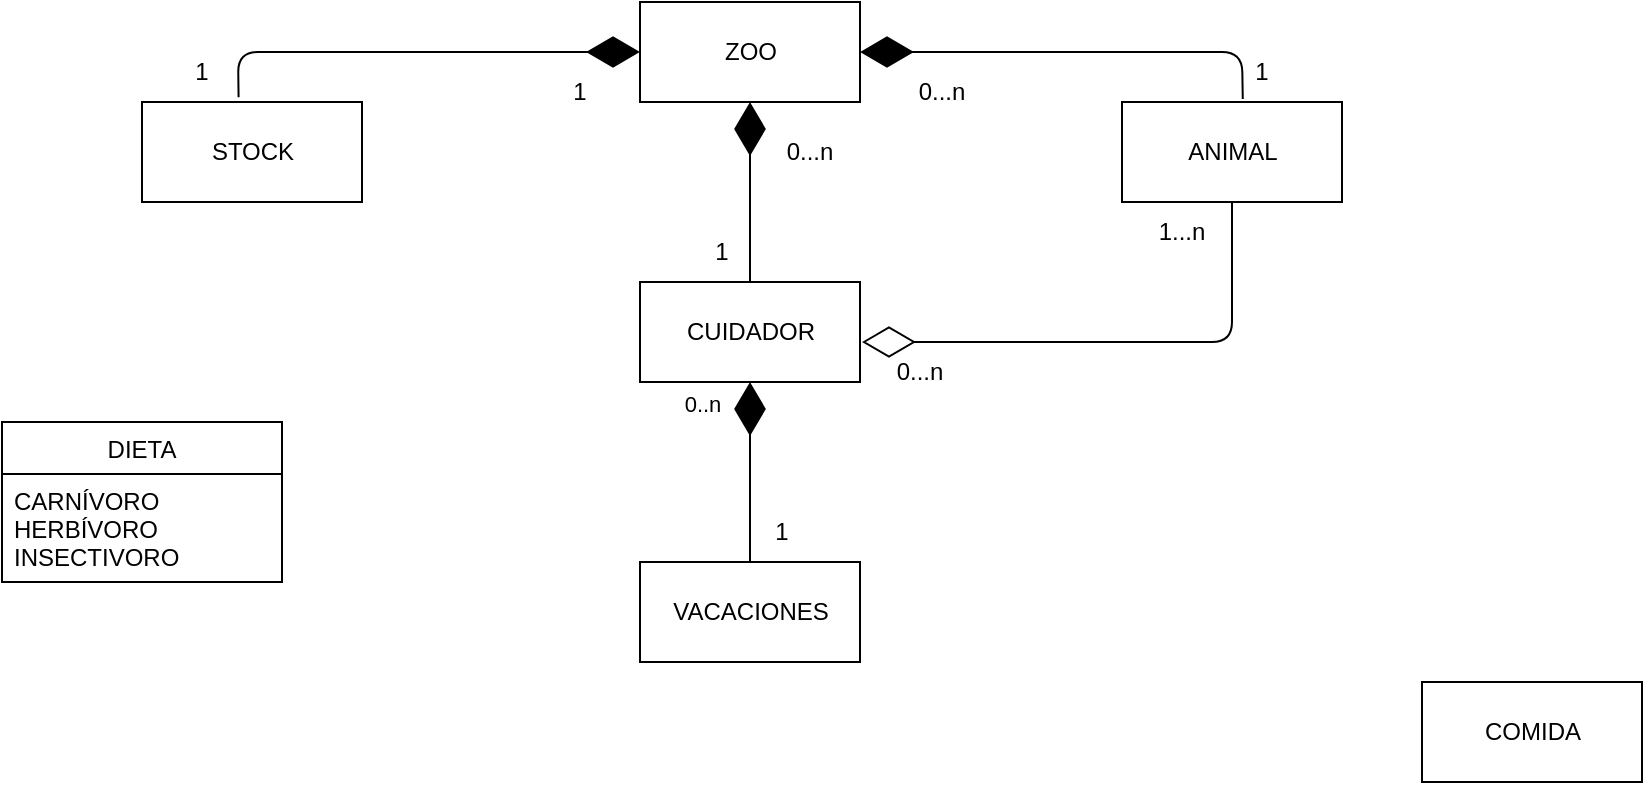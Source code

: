 <mxfile>
    <diagram id="qwagQEG-eHGDTuZrpyXW" name="Page-1">
        <mxGraphModel dx="939" dy="506" grid="1" gridSize="10" guides="1" tooltips="1" connect="1" arrows="1" fold="1" page="1" pageScale="1" pageWidth="827" pageHeight="1169" math="0" shadow="0">
            <root>
                <mxCell id="0"/>
                <mxCell id="1" parent="0"/>
                <mxCell id="2" value="ZOO" style="html=1;" vertex="1" parent="1">
                    <mxGeometry x="359" y="30" width="110" height="50" as="geometry"/>
                </mxCell>
                <mxCell id="3" value="CUIDADOR" style="html=1;" vertex="1" parent="1">
                    <mxGeometry x="359" y="170" width="110" height="50" as="geometry"/>
                </mxCell>
                <mxCell id="4" value="ANIMAL" style="html=1;" vertex="1" parent="1">
                    <mxGeometry x="600" y="80" width="110" height="50" as="geometry"/>
                </mxCell>
                <mxCell id="5" value="COMIDA" style="html=1;" vertex="1" parent="1">
                    <mxGeometry x="750" y="370" width="110" height="50" as="geometry"/>
                </mxCell>
                <mxCell id="6" value="VACACIONES" style="html=1;" vertex="1" parent="1">
                    <mxGeometry x="359" y="310" width="110" height="50" as="geometry"/>
                </mxCell>
                <mxCell id="8" value="STOCK" style="html=1;" vertex="1" parent="1">
                    <mxGeometry x="110" y="80" width="110" height="50" as="geometry"/>
                </mxCell>
                <mxCell id="15" value="DIETA" style="swimlane;fontStyle=0;childLayout=stackLayout;horizontal=1;startSize=26;fillColor=none;horizontalStack=0;resizeParent=1;resizeParentMax=0;resizeLast=0;collapsible=1;marginBottom=0;" vertex="1" parent="1">
                    <mxGeometry x="40" y="240" width="140" height="80" as="geometry"/>
                </mxCell>
                <mxCell id="16" value="CARNÍVORO&#10;HERBÍVORO&#10;INSECTIVORO" style="text;strokeColor=none;fillColor=none;align=left;verticalAlign=top;spacingLeft=4;spacingRight=4;overflow=hidden;rotatable=0;points=[[0,0.5],[1,0.5]];portConstraint=eastwest;" vertex="1" parent="15">
                    <mxGeometry y="26" width="140" height="54" as="geometry"/>
                </mxCell>
                <mxCell id="19" value="" style="endArrow=diamondThin;endFill=1;endSize=24;html=1;entryX=0;entryY=0.5;entryDx=0;entryDy=0;exitX=0.439;exitY=-0.047;exitDx=0;exitDy=0;exitPerimeter=0;" edge="1" parent="1" source="8" target="2">
                    <mxGeometry width="160" relative="1" as="geometry">
                        <mxPoint x="350" y="220" as="sourcePoint"/>
                        <mxPoint x="510" y="220" as="targetPoint"/>
                        <Array as="points">
                            <mxPoint x="158" y="55"/>
                        </Array>
                    </mxGeometry>
                </mxCell>
                <mxCell id="20" value="1" style="text;strokeColor=none;align=center;fillColor=none;html=1;verticalAlign=middle;whiteSpace=wrap;rounded=0;" vertex="1" parent="1">
                    <mxGeometry x="299" y="60" width="60" height="30" as="geometry"/>
                </mxCell>
                <mxCell id="21" value="1" style="text;strokeColor=none;align=center;fillColor=none;html=1;verticalAlign=middle;whiteSpace=wrap;rounded=0;" vertex="1" parent="1">
                    <mxGeometry x="110" y="50" width="60" height="30" as="geometry"/>
                </mxCell>
                <mxCell id="22" value="" style="endArrow=diamondThin;endFill=1;endSize=24;html=1;entryX=1;entryY=0.5;entryDx=0;entryDy=0;exitX=0.549;exitY=-0.03;exitDx=0;exitDy=0;exitPerimeter=0;" edge="1" parent="1" source="4" target="2">
                    <mxGeometry width="160" relative="1" as="geometry">
                        <mxPoint x="350" y="220" as="sourcePoint"/>
                        <mxPoint x="510" y="220" as="targetPoint"/>
                        <Array as="points">
                            <mxPoint x="660" y="55"/>
                        </Array>
                    </mxGeometry>
                </mxCell>
                <mxCell id="23" value="1" style="text;strokeColor=none;align=center;fillColor=none;html=1;verticalAlign=middle;whiteSpace=wrap;rounded=0;" vertex="1" parent="1">
                    <mxGeometry x="640" y="50" width="60" height="30" as="geometry"/>
                </mxCell>
                <mxCell id="24" value="0...n" style="text;strokeColor=none;align=center;fillColor=none;html=1;verticalAlign=middle;whiteSpace=wrap;rounded=0;" vertex="1" parent="1">
                    <mxGeometry x="480" y="60" width="60" height="30" as="geometry"/>
                </mxCell>
                <mxCell id="25" value="" style="endArrow=diamondThin;endFill=1;endSize=24;html=1;entryX=0.5;entryY=1;entryDx=0;entryDy=0;exitX=0.5;exitY=0;exitDx=0;exitDy=0;" edge="1" parent="1" source="3" target="2">
                    <mxGeometry width="160" relative="1" as="geometry">
                        <mxPoint x="350" y="220" as="sourcePoint"/>
                        <mxPoint x="510" y="220" as="targetPoint"/>
                    </mxGeometry>
                </mxCell>
                <mxCell id="26" value="0...n" style="text;strokeColor=none;align=center;fillColor=none;html=1;verticalAlign=middle;whiteSpace=wrap;rounded=0;" vertex="1" parent="1">
                    <mxGeometry x="414" y="90" width="60" height="30" as="geometry"/>
                </mxCell>
                <mxCell id="27" value="1" style="text;strokeColor=none;align=center;fillColor=none;html=1;verticalAlign=middle;whiteSpace=wrap;rounded=0;" vertex="1" parent="1">
                    <mxGeometry x="370" y="140" width="60" height="30" as="geometry"/>
                </mxCell>
                <mxCell id="28" value="" style="endArrow=diamondThin;endFill=0;endSize=24;html=1;exitX=0.5;exitY=1;exitDx=0;exitDy=0;" edge="1" parent="1" source="4">
                    <mxGeometry width="160" relative="1" as="geometry">
                        <mxPoint x="350" y="220" as="sourcePoint"/>
                        <mxPoint x="470" y="200" as="targetPoint"/>
                        <Array as="points">
                            <mxPoint x="655" y="200"/>
                        </Array>
                    </mxGeometry>
                </mxCell>
                <mxCell id="29" value="1...n" style="text;strokeColor=none;align=center;fillColor=none;html=1;verticalAlign=middle;whiteSpace=wrap;rounded=0;" vertex="1" parent="1">
                    <mxGeometry x="600" y="130" width="60" height="30" as="geometry"/>
                </mxCell>
                <mxCell id="30" value="0...n" style="text;strokeColor=none;align=center;fillColor=none;html=1;verticalAlign=middle;whiteSpace=wrap;rounded=0;" vertex="1" parent="1">
                    <mxGeometry x="469" y="200" width="60" height="30" as="geometry"/>
                </mxCell>
                <mxCell id="31" value="" style="endArrow=diamondThin;endFill=1;endSize=24;html=1;exitX=0.5;exitY=0;exitDx=0;exitDy=0;entryX=0.5;entryY=1;entryDx=0;entryDy=0;" edge="1" parent="1" source="6" target="3">
                    <mxGeometry width="160" relative="1" as="geometry">
                        <mxPoint x="350" y="220" as="sourcePoint"/>
                        <mxPoint x="410" y="220" as="targetPoint"/>
                    </mxGeometry>
                </mxCell>
                <mxCell id="32" value="0..n" style="edgeLabel;html=1;align=center;verticalAlign=middle;resizable=0;points=[];" vertex="1" connectable="0" parent="31">
                    <mxGeometry x="0.746" y="3" relative="1" as="geometry">
                        <mxPoint x="-21" y="-1" as="offset"/>
                    </mxGeometry>
                </mxCell>
                <mxCell id="33" value="1" style="text;strokeColor=none;align=center;fillColor=none;html=1;verticalAlign=middle;whiteSpace=wrap;rounded=0;" vertex="1" parent="1">
                    <mxGeometry x="400" y="280" width="60" height="30" as="geometry"/>
                </mxCell>
            </root>
        </mxGraphModel>
    </diagram>
</mxfile>
